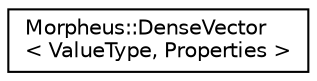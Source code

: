 digraph "Graphical Class Hierarchy"
{
 // LATEX_PDF_SIZE
  edge [fontname="Helvetica",fontsize="10",labelfontname="Helvetica",labelfontsize="10"];
  node [fontname="Helvetica",fontsize="10",shape=record];
  rankdir="LR";
  Node0 [label="Morpheus::DenseVector\l\< ValueType, Properties \>",height=0.2,width=0.4,color="black", fillcolor="white", style="filled",URL="$classMorpheus_1_1DenseVector.html",tooltip="The DenseVector container is a one-dimensional container that contains contiguous elements...."];
}
